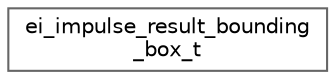 digraph "Graphical Class Hierarchy"
{
 // LATEX_PDF_SIZE
  bgcolor="transparent";
  edge [fontname=Helvetica,fontsize=10,labelfontname=Helvetica,labelfontsize=10];
  node [fontname=Helvetica,fontsize=10,shape=box,height=0.2,width=0.4];
  rankdir="LR";
  Node0 [id="Node000000",label="ei_impulse_result_bounding\l_box_t",height=0.2,width=0.4,color="grey40", fillcolor="white", style="filled",URL="$structei__impulse__result__bounding__box__t.html",tooltip="Holds information for a single bounding box."];
}
